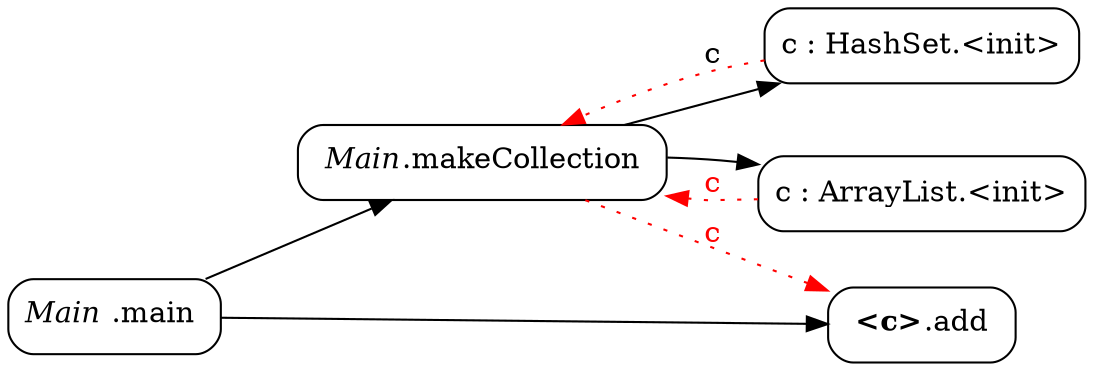 digraph X {
    rankdir = LR;
    node [shape=box];
    node [style=rounded];

    main [label=<<I>Main</I>&nbsp;.main >];
    makeCollection [label=< <I>Main</I>.makeCollection >];
    main -> makeCollection;

    add [label=< <b>&lt;c&gt;</b>.add >]
    main -> add;

    ArrayList [label="c : ArrayList.<init>"];
    HashSet [label="c : HashSet.<init>"];
    makeCollection -> ArrayList ;
    makeCollection -> HashSet; 

    HashSet -> makeCollection [label = c,style=dotted,color=red];
    ArrayList -> makeCollection [label = c, fontcolor=red,style=dotted,color=red];
    makeCollection -> add[label = c, fontcolor=red,style=dotted,color=red];


}